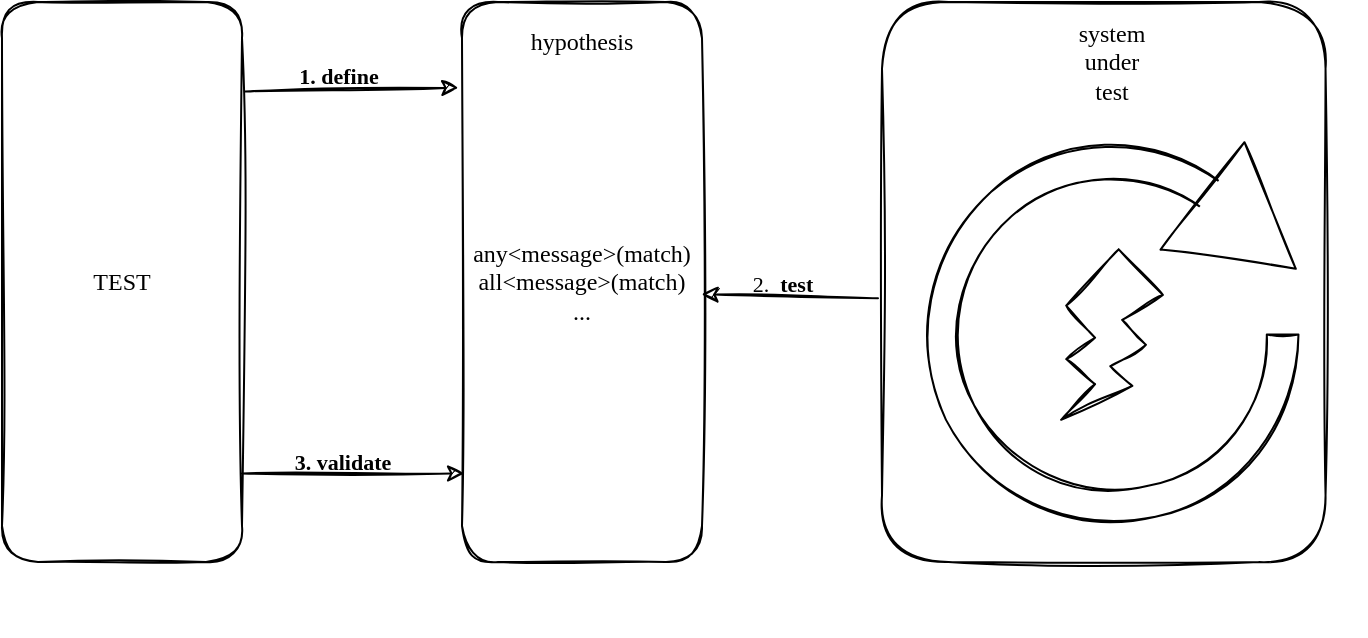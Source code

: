 <mxfile version="14.6.13" type="device"><diagram id="hmpk31jqZ5pCLWHtVBtG" name="Page-1"><mxGraphModel dx="1933" dy="852" grid="1" gridSize="10" guides="1" tooltips="1" connect="1" arrows="1" fold="1" page="1" pageScale="1" pageWidth="827" pageHeight="1169" math="0" shadow="0"><root><mxCell id="0"/><mxCell id="1" parent="0"/><mxCell id="pAt7KB7IkTjwSmIp1j_Y-18" value="" style="group" parent="1" vertex="1" connectable="0"><mxGeometry x="241.77" y="110" width="220" height="247" as="geometry"/></mxCell><mxCell id="pAt7KB7IkTjwSmIp1j_Y-20" value="" style="rounded=1;whiteSpace=wrap;html=1;sketch=1;fontFamily=Handlee;fontSource=https%3A%2F%2Ffonts.googleapis.com%2Fcss%3Ffamily%3DHandlee;" parent="pAt7KB7IkTjwSmIp1j_Y-18" vertex="1"><mxGeometry x="-21.77" y="-70" width="221.77" height="280" as="geometry"/></mxCell><mxCell id="pAt7KB7IkTjwSmIp1j_Y-5" value="" style="verticalLabelPosition=bottom;verticalAlign=top;html=1;shape=mxgraph.basic.partConcEllipse;startAngle=0.25;endAngle=0.1;arcWidth=0.17;sketch=1;fontFamily=Handlee;fontSource=https%3A%2F%2Ffonts.googleapis.com%2Fcss%3Ffamily%3DHandlee;" parent="pAt7KB7IkTjwSmIp1j_Y-18" vertex="1"><mxGeometry y="2.567" width="186.467" height="187.433" as="geometry"/></mxCell><mxCell id="pAt7KB7IkTjwSmIp1j_Y-6" value="" style="triangle;whiteSpace=wrap;html=1;sketch=1;rotation=38;fontFamily=Handlee;fontSource=https%3A%2F%2Ffonts.googleapis.com%2Fcss%3Ffamily%3DHandlee;" parent="pAt7KB7IkTjwSmIp1j_Y-18" vertex="1"><mxGeometry x="132.222" y="11.087" width="59.178" height="68.157" as="geometry"/></mxCell><mxCell id="pAt7KB7IkTjwSmIp1j_Y-12" value="" style="verticalLabelPosition=bottom;verticalAlign=top;html=1;shape=mxgraph.basic.flash;sketch=1;fontFamily=Handlee;fontSource=https%3A%2F%2Ffonts.googleapis.com%2Fcss%3Ffamily%3DHandlee;" parent="pAt7KB7IkTjwSmIp1j_Y-18" vertex="1"><mxGeometry x="67.806" y="53.685" width="50.855" height="85.197" as="geometry"/></mxCell><mxCell id="pAt7KB7IkTjwSmIp1j_Y-21" value="system under test" style="text;html=1;strokeColor=none;fillColor=none;align=center;verticalAlign=middle;whiteSpace=wrap;rounded=0;sketch=1;fontFamily=Handlee;fontSource=https%3A%2F%2Ffonts.googleapis.com%2Fcss%3Ffamily%3DHandlee;" parent="pAt7KB7IkTjwSmIp1j_Y-18" vertex="1"><mxGeometry x="73.23" y="-50" width="40" height="20" as="geometry"/></mxCell><mxCell id="pAt7KB7IkTjwSmIp1j_Y-22" style="edgeStyle=none;rounded=0;sketch=1;orthogonalLoop=1;jettySize=auto;html=1;exitX=0.5;exitY=0;exitDx=0;exitDy=0;fontFamily=Handlee;fontSource=https%3A%2F%2Ffonts.googleapis.com%2Fcss%3Ffamily%3DHandlee;" parent="pAt7KB7IkTjwSmIp1j_Y-18" source="pAt7KB7IkTjwSmIp1j_Y-21" target="pAt7KB7IkTjwSmIp1j_Y-21" edge="1"><mxGeometry relative="1" as="geometry"/></mxCell><mxCell id="pAt7KB7IkTjwSmIp1j_Y-8" value="any&amp;lt;message&amp;gt;(match)&lt;br&gt;all&amp;lt;message&amp;gt;(match)&lt;br&gt;..." style="rounded=1;whiteSpace=wrap;html=1;sketch=1;fontFamily=Handlee;fontSource=https%3A%2F%2Ffonts.googleapis.com%2Fcss%3Ffamily%3DHandlee;" parent="1" vertex="1"><mxGeometry x="10" y="40" width="120" height="280" as="geometry"/></mxCell><mxCell id="pAt7KB7IkTjwSmIp1j_Y-10" style="rounded=0;sketch=1;orthogonalLoop=1;jettySize=auto;html=1;fontFamily=Handlee;fontSource=https%3A%2F%2Ffonts.googleapis.com%2Fcss%3Ffamily%3DHandlee;exitX=1.013;exitY=0.16;exitDx=0;exitDy=0;exitPerimeter=0;entryX=-0.015;entryY=0.153;entryDx=0;entryDy=0;entryPerimeter=0;" parent="1" source="pAt7KB7IkTjwSmIp1j_Y-9" target="pAt7KB7IkTjwSmIp1j_Y-8" edge="1"><mxGeometry relative="1" as="geometry"><Array as="points"/></mxGeometry></mxCell><mxCell id="pAt7KB7IkTjwSmIp1j_Y-11" value="&lt;b&gt;1. define&lt;/b&gt;" style="edgeLabel;html=1;align=center;verticalAlign=middle;resizable=0;points=[];fontFamily=Handlee;labelBackgroundColor=none;" parent="pAt7KB7IkTjwSmIp1j_Y-10" vertex="1" connectable="0"><mxGeometry x="-0.133" relative="1" as="geometry"><mxPoint y="-7" as="offset"/></mxGeometry></mxCell><mxCell id="pAt7KB7IkTjwSmIp1j_Y-15" style="edgeStyle=none;rounded=0;sketch=1;orthogonalLoop=1;jettySize=auto;html=1;fontFamily=Handlee;fontSource=https%3A%2F%2Ffonts.googleapis.com%2Fcss%3Ffamily%3DHandlee;entryX=0.009;entryY=0.842;entryDx=0;entryDy=0;entryPerimeter=0;exitX=1;exitY=0.842;exitDx=0;exitDy=0;exitPerimeter=0;" parent="1" source="pAt7KB7IkTjwSmIp1j_Y-9" target="pAt7KB7IkTjwSmIp1j_Y-8" edge="1"><mxGeometry relative="1" as="geometry"><Array as="points"/></mxGeometry></mxCell><mxCell id="pAt7KB7IkTjwSmIp1j_Y-16" value="&lt;b&gt;3. validate&lt;/b&gt;" style="edgeLabel;html=1;align=center;verticalAlign=middle;resizable=0;points=[];fontFamily=Handlee;labelBackgroundColor=none;" parent="pAt7KB7IkTjwSmIp1j_Y-15" vertex="1" connectable="0"><mxGeometry x="0.197" relative="1" as="geometry"><mxPoint x="-17" y="-6" as="offset"/></mxGeometry></mxCell><mxCell id="pAt7KB7IkTjwSmIp1j_Y-9" value="TEST" style="rounded=1;whiteSpace=wrap;html=1;sketch=1;fontFamily=Handlee;fontSource=https%3A%2F%2Ffonts.googleapis.com%2Fcss%3Ffamily%3DHandlee;" parent="1" vertex="1"><mxGeometry x="-220" y="40" width="120" height="280" as="geometry"/></mxCell><mxCell id="pAt7KB7IkTjwSmIp1j_Y-13" style="rounded=0;sketch=1;orthogonalLoop=1;jettySize=auto;html=1;fontFamily=Handlee;fontSource=https%3A%2F%2Ffonts.googleapis.com%2Fcss%3Ffamily%3DHandlee;entryX=0.998;entryY=0.522;entryDx=0;entryDy=0;entryPerimeter=0;exitX=-0.009;exitY=0.529;exitDx=0;exitDy=0;exitPerimeter=0;" parent="1" source="pAt7KB7IkTjwSmIp1j_Y-20" target="pAt7KB7IkTjwSmIp1j_Y-8" edge="1"><mxGeometry relative="1" as="geometry"><mxPoint x="270" y="190" as="sourcePoint"/></mxGeometry></mxCell><mxCell id="pAt7KB7IkTjwSmIp1j_Y-14" value="2.&amp;nbsp;&amp;nbsp;&lt;b&gt;test&lt;/b&gt;" style="edgeLabel;html=1;align=center;verticalAlign=middle;resizable=0;points=[];fontFamily=Handlee;labelBackgroundColor=none;" parent="pAt7KB7IkTjwSmIp1j_Y-13" vertex="1" connectable="0"><mxGeometry x="-0.313" y="-1" relative="1" as="geometry"><mxPoint x="-18" y="-6" as="offset"/></mxGeometry></mxCell><mxCell id="pAt7KB7IkTjwSmIp1j_Y-17" value="hypothesis" style="text;html=1;strokeColor=none;fillColor=none;align=center;verticalAlign=middle;whiteSpace=wrap;rounded=0;sketch=1;fontFamily=Handlee;fontSource=https%3A%2F%2Ffonts.googleapis.com%2Fcss%3Ffamily%3DHandlee;" parent="1" vertex="1"><mxGeometry x="50" y="50" width="40" height="20" as="geometry"/></mxCell></root></mxGraphModel></diagram></mxfile>